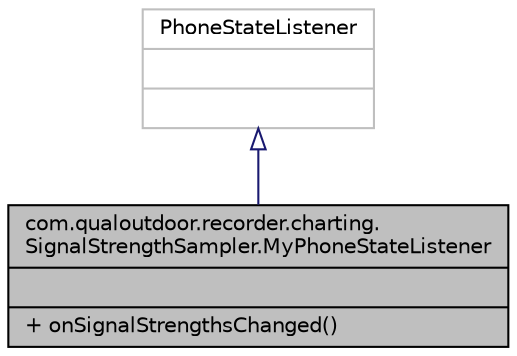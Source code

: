 digraph "com.qualoutdoor.recorder.charting.SignalStrengthSampler.MyPhoneStateListener"
{
  edge [fontname="Helvetica",fontsize="10",labelfontname="Helvetica",labelfontsize="10"];
  node [fontname="Helvetica",fontsize="10",shape=record];
  Node1 [label="{com.qualoutdoor.recorder.charting.\lSignalStrengthSampler.MyPhoneStateListener\n||+ onSignalStrengthsChanged()\l}",height=0.2,width=0.4,color="black", fillcolor="grey75", style="filled" fontcolor="black"];
  Node2 -> Node1 [dir="back",color="midnightblue",fontsize="10",style="solid",arrowtail="onormal"];
  Node2 [label="{PhoneStateListener\n||}",height=0.2,width=0.4,color="grey75", fillcolor="white", style="filled"];
}
